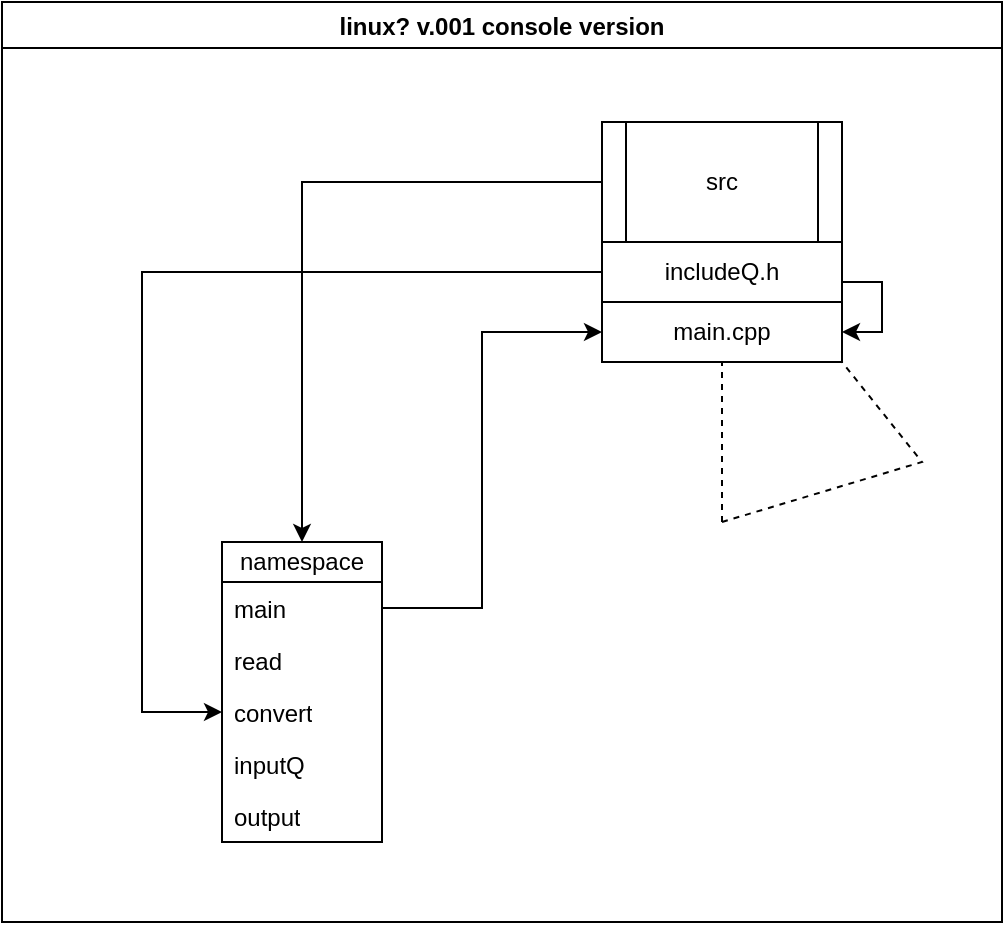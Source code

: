 <mxfile version="17.4.2" type="device"><diagram name="Page-1" id="9f46799a-70d6-7492-0946-bef42562c5a5"><mxGraphModel dx="1102" dy="865" grid="1" gridSize="10" guides="1" tooltips="1" connect="1" arrows="1" fold="1" page="1" pageScale="1" pageWidth="1100" pageHeight="850" background="none" math="0" shadow="0"><root><mxCell id="0"/><mxCell id="1" parent="0"/><mxCell id="bxYwmmCBf9b5voATmNQA-59" value="linux? v.001 console version" style="swimlane;" parent="1" vertex="1"><mxGeometry x="80" y="50" width="500" height="460" as="geometry"/></mxCell><mxCell id="bxYwmmCBf9b5voATmNQA-1" value="namespace" style="rounded=0;whiteSpace=wrap;html=1;" parent="bxYwmmCBf9b5voATmNQA-59" vertex="1"><mxGeometry x="110" y="270" width="80" height="20" as="geometry"/></mxCell><mxCell id="bxYwmmCBf9b5voATmNQA-18" value="&lt;pre&gt;&lt;br&gt;&lt;/pre&gt;" style="rounded=0;whiteSpace=wrap;html=1;" parent="bxYwmmCBf9b5voATmNQA-59" vertex="1"><mxGeometry x="110" y="290" width="80" height="130" as="geometry"/></mxCell><mxCell id="bxYwmmCBf9b5voATmNQA-32" value="main" style="text;html=1;strokeColor=none;fillColor=none;align=left;verticalAlign=top;spacingLeft=4;spacingRight=4;whiteSpace=wrap;overflow=hidden;rotatable=0;points=[[0,0.5],[1,0.5]];portConstraint=eastwest;" parent="bxYwmmCBf9b5voATmNQA-59" vertex="1"><mxGeometry x="110" y="290" width="80" height="26" as="geometry"/></mxCell><mxCell id="bxYwmmCBf9b5voATmNQA-33" value="read" style="text;html=1;strokeColor=none;fillColor=none;align=left;verticalAlign=top;spacingLeft=4;spacingRight=4;whiteSpace=wrap;overflow=hidden;rotatable=0;points=[[0,0.5],[1,0.5]];portConstraint=eastwest;" parent="bxYwmmCBf9b5voATmNQA-59" vertex="1"><mxGeometry x="110" y="316" width="80" height="26" as="geometry"/></mxCell><mxCell id="bxYwmmCBf9b5voATmNQA-34" value="convert" style="text;html=1;strokeColor=none;fillColor=none;align=left;verticalAlign=top;spacingLeft=4;spacingRight=4;whiteSpace=wrap;overflow=hidden;rotatable=0;points=[[0,0.5],[1,0.5]];portConstraint=eastwest;" parent="bxYwmmCBf9b5voATmNQA-59" vertex="1"><mxGeometry x="110" y="342" width="80" height="26" as="geometry"/></mxCell><mxCell id="bxYwmmCBf9b5voATmNQA-35" value="inputQ" style="text;html=1;strokeColor=none;fillColor=none;align=left;verticalAlign=top;spacingLeft=4;spacingRight=4;whiteSpace=wrap;overflow=hidden;rotatable=0;points=[[0,0.5],[1,0.5]];portConstraint=eastwest;" parent="bxYwmmCBf9b5voATmNQA-59" vertex="1"><mxGeometry x="110" y="368" width="80" height="26" as="geometry"/></mxCell><mxCell id="bxYwmmCBf9b5voATmNQA-36" value="output" style="text;html=1;strokeColor=none;fillColor=none;align=left;verticalAlign=top;spacingLeft=4;spacingRight=4;whiteSpace=wrap;overflow=hidden;rotatable=0;points=[[0,0.5],[1,0.5]];portConstraint=eastwest;" parent="bxYwmmCBf9b5voATmNQA-59" vertex="1"><mxGeometry x="110" y="394" width="80" height="26" as="geometry"/></mxCell><mxCell id="bxYwmmCBf9b5voATmNQA-43" style="edgeStyle=orthogonalEdgeStyle;rounded=0;orthogonalLoop=1;jettySize=auto;html=1;entryX=0.5;entryY=0;entryDx=0;entryDy=0;" parent="bxYwmmCBf9b5voATmNQA-59" source="bxYwmmCBf9b5voATmNQA-42" target="bxYwmmCBf9b5voATmNQA-1" edge="1"><mxGeometry relative="1" as="geometry"/></mxCell><mxCell id="bxYwmmCBf9b5voATmNQA-42" value="src" style="shape=process;whiteSpace=wrap;html=1;backgroundOutline=1;" parent="bxYwmmCBf9b5voATmNQA-59" vertex="1"><mxGeometry x="300" y="60" width="120" height="60" as="geometry"/></mxCell><mxCell id="bxYwmmCBf9b5voATmNQA-45" value="main.cpp" style="rounded=0;whiteSpace=wrap;html=1;" parent="bxYwmmCBf9b5voATmNQA-59" vertex="1"><mxGeometry x="300" y="150" width="120" height="30" as="geometry"/></mxCell><mxCell id="bxYwmmCBf9b5voATmNQA-44" style="edgeStyle=orthogonalEdgeStyle;rounded=0;orthogonalLoop=1;jettySize=auto;html=1;entryX=0;entryY=0.5;entryDx=0;entryDy=0;" parent="bxYwmmCBf9b5voATmNQA-59" source="bxYwmmCBf9b5voATmNQA-32" target="bxYwmmCBf9b5voATmNQA-45" edge="1"><mxGeometry relative="1" as="geometry"><mxPoint x="430" y="330" as="targetPoint"/><Array as="points"><mxPoint x="240" y="303"/><mxPoint x="240" y="165"/></Array></mxGeometry></mxCell><mxCell id="bxYwmmCBf9b5voATmNQA-57" style="edgeStyle=orthogonalEdgeStyle;rounded=0;orthogonalLoop=1;jettySize=auto;html=1;exitX=0;exitY=0.5;exitDx=0;exitDy=0;entryX=0;entryY=0.5;entryDx=0;entryDy=0;" parent="bxYwmmCBf9b5voATmNQA-59" source="bxYwmmCBf9b5voATmNQA-53" target="bxYwmmCBf9b5voATmNQA-34" edge="1"><mxGeometry relative="1" as="geometry"><mxPoint x="40" y="360" as="targetPoint"/><Array as="points"><mxPoint x="70" y="135"/><mxPoint x="70" y="355"/></Array></mxGeometry></mxCell><mxCell id="bxYwmmCBf9b5voATmNQA-53" value="includeQ.h" style="whiteSpace=wrap;html=1;" parent="bxYwmmCBf9b5voATmNQA-59" vertex="1"><mxGeometry x="300" y="120" width="120" height="30" as="geometry"/></mxCell><mxCell id="bxYwmmCBf9b5voATmNQA-55" style="edgeStyle=orthogonalEdgeStyle;rounded=0;orthogonalLoop=1;jettySize=auto;html=1;entryX=1;entryY=0.5;entryDx=0;entryDy=0;exitX=1;exitY=0.5;exitDx=0;exitDy=0;" parent="bxYwmmCBf9b5voATmNQA-59" source="bxYwmmCBf9b5voATmNQA-53" target="bxYwmmCBf9b5voATmNQA-45" edge="1"><mxGeometry relative="1" as="geometry"><mxPoint x="510" y="135" as="targetPoint"/><mxPoint x="500" y="130" as="sourcePoint"/><Array as="points"><mxPoint x="420" y="140"/><mxPoint x="440" y="140"/><mxPoint x="440" y="165"/></Array></mxGeometry></mxCell><mxCell id="ZI7JU9C51gW7KhY8FPLt-2" value="" style="endArrow=none;dashed=1;html=1;rounded=0;entryX=0.5;entryY=1;entryDx=0;entryDy=0;" edge="1" parent="1"><mxGeometry width="50" height="50" relative="1" as="geometry"><mxPoint x="440" y="310" as="sourcePoint"/><mxPoint x="440" y="230" as="targetPoint"/></mxGeometry></mxCell><mxCell id="ZI7JU9C51gW7KhY8FPLt-3" value="" style="endArrow=none;dashed=1;html=1;rounded=0;entryX=1;entryY=1;entryDx=0;entryDy=0;" edge="1" parent="1" target="bxYwmmCBf9b5voATmNQA-45"><mxGeometry width="50" height="50" relative="1" as="geometry"><mxPoint x="440" y="310" as="sourcePoint"/><mxPoint x="450" y="240" as="targetPoint"/><Array as="points"><mxPoint x="540" y="280"/></Array></mxGeometry></mxCell></root></mxGraphModel></diagram></mxfile>